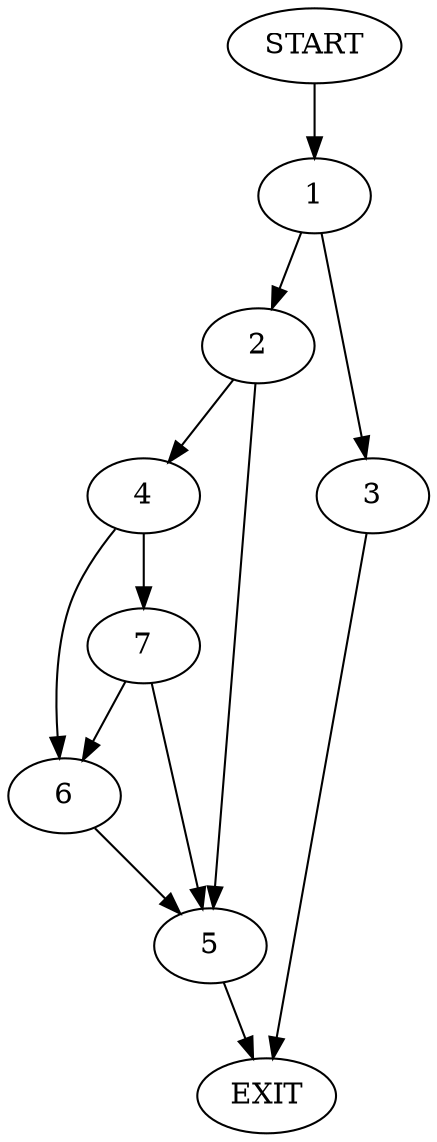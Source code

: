 digraph {
0 [label="START"]
8 [label="EXIT"]
0 -> 1
1 -> 2
1 -> 3
2 -> 4
2 -> 5
3 -> 8
4 -> 6
4 -> 7
5 -> 8
6 -> 5
7 -> 6
7 -> 5
}
